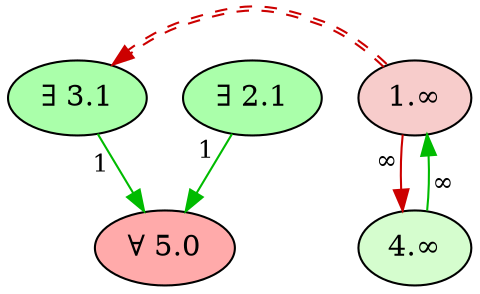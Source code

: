 digraph {
    // Node defaults can be set here if needed
    "5" [style="filled" fillcolor="#FFAAAA" label="∀ 5.0" fontsize=14]
    "3" [style="filled" fillcolor="#AAFFAA" label="∃ 3.1" fontsize=14]
    "2" [style="filled" fillcolor="#AAFFAA" label="∃ 2.1" fontsize=14]
    "1" [style="filled" fillcolor="#f7cccb" label="1.∞" fontsize=14]
    "4" [style="filled" fillcolor="#d5fdce" label="4.∞" fontsize=14]
    edge[labeldistance=1.5 fontsize=12]
    "1" -> "3" [color="#CC0000:#CC0000" style="dashed" dir="forward" taillabel="" constraint=false]
    "1" -> "4" [color="#CC0000" style="solid" dir="forward" taillabel="∞" ]
    "2" -> "5" [color="#00BB00" style="solid" dir="forward" taillabel="1" ]
    "3" -> "5" [color="#00BB00" style="solid" dir="forward" taillabel="1" ]
    "4" -> "1" [color="#00BB00" style="solid" dir="forward" taillabel="∞" ]
    {rank = max 5}
    {rank = min 3 2}
}